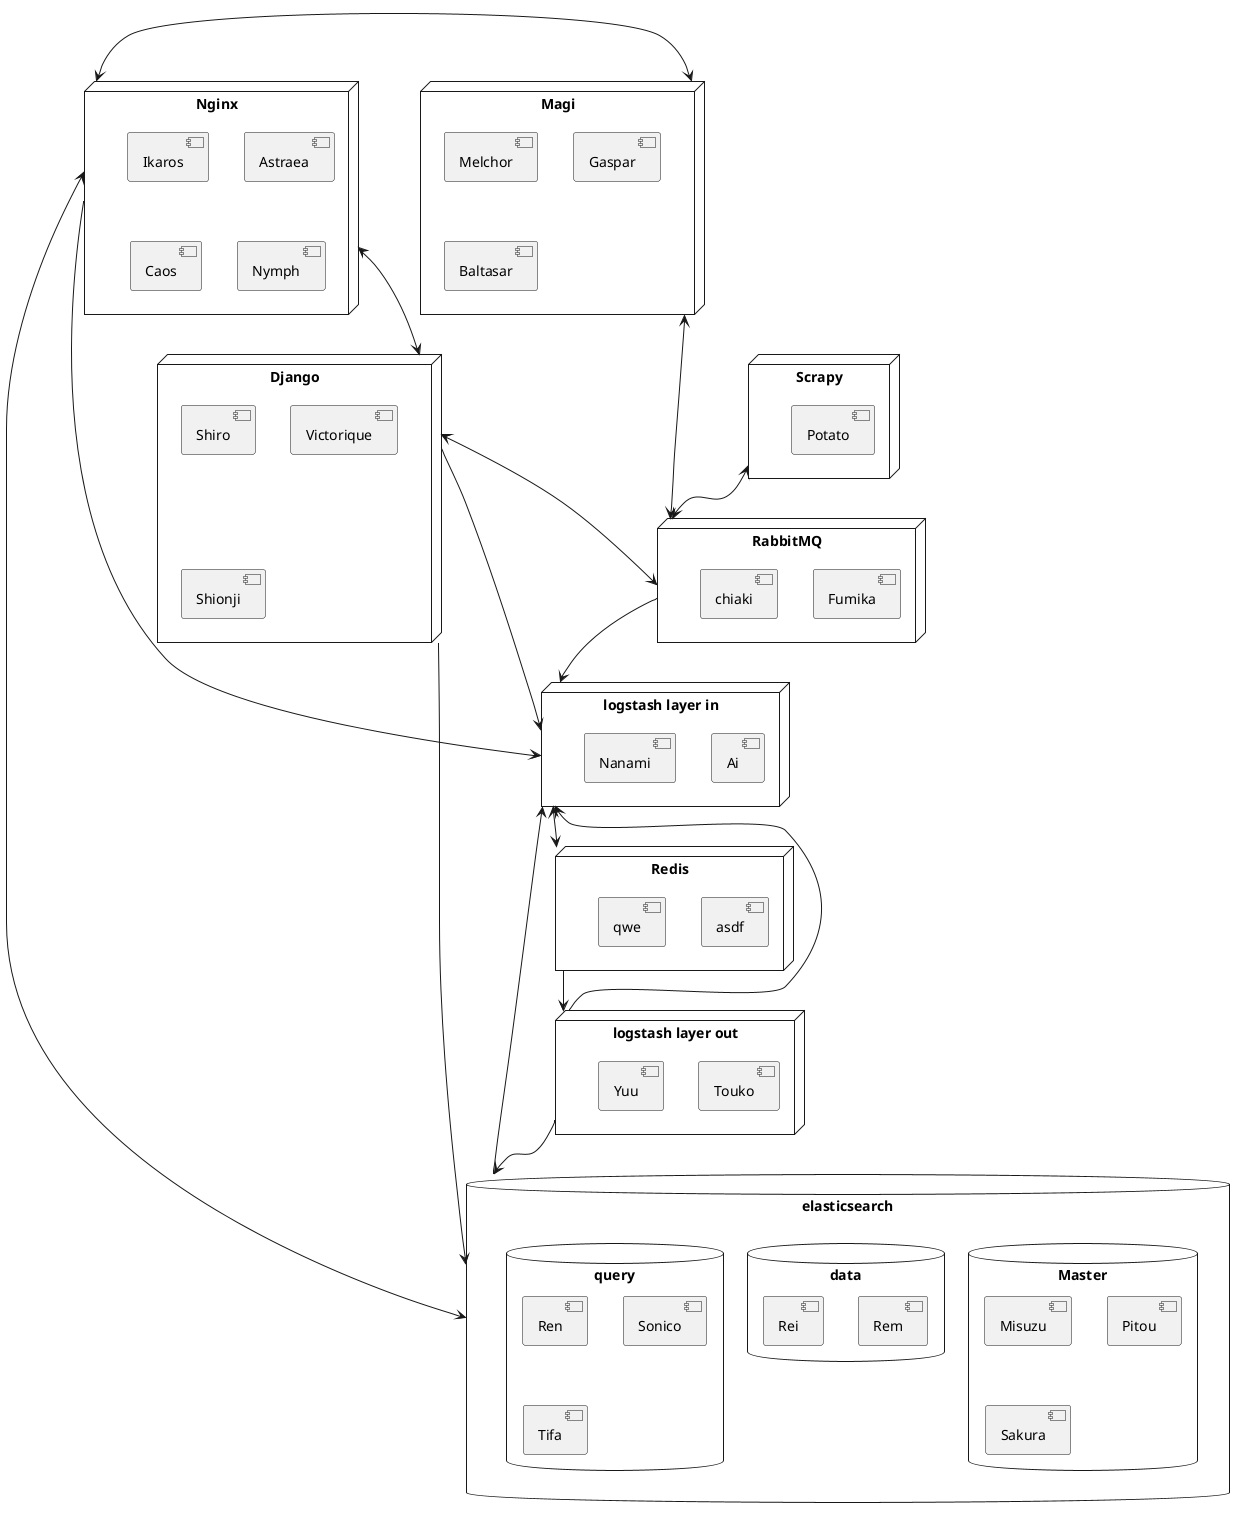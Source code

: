 @startuml

node "Magi" as magi {
	component [Melchor] as melchor
	component [Gaspar] as gaspar
	component [Baltasar] as baltasar
}

node "logstash layer in" as log_in {
	component [Ai] as ai
	component [Nanami] as nanami
}

node "Redis" as redis {
	component [asdf]
	component [qwe]
}

node "logstash layer out" as log_out{
	component [Touko] as touko
	component [Yuu] as yuu
}

database "elasticsearch" as es {
	database "Master" as es_master {
		component [Misuzu] as misuzu
		component [Pitou] as pitou
		component [Sakura] as sakura
	}
	database "data" as es_data {
		component [Rem] as rem
		component [Rei] as rei
	}
	database "query" as es_query {
		component [Ren] as ren
		component [Sonico] as sonico
		component [Tifa] as tifa
	}
}

node "Nginx" as nginx {
	component [Ikaros] as ikaros
	component [Astraea] as astraea
	component [Caos] as caos
	component [Nymph] as nymph
}

node "RabbitMQ" as rabbit {
	component [Fumika] as fumika
	component [chiaki] as chiaki
}

node "Django" as django {
	component [Shiro] as shiro
	component [Victorique] as victorique
	component [Shionji] as shionji
}

node "Scrapy" as scrapy {
	component [Potato] as potato
}

log_in <-down-> redis
redis -down-> log_out
log_out -down-> es
log_out -up-> log_in

nginx <-right-> magi
nginx <-right-> django
nginx <-down-> es

django -down-> es

rabbit <-up-> magi
rabbit <-up-> django
rabbit <-up-> scrapy

rabbit -down-> log_in
nginx -down-> log_in
django -down-> log_in
es -up-> log_in

@enduml
